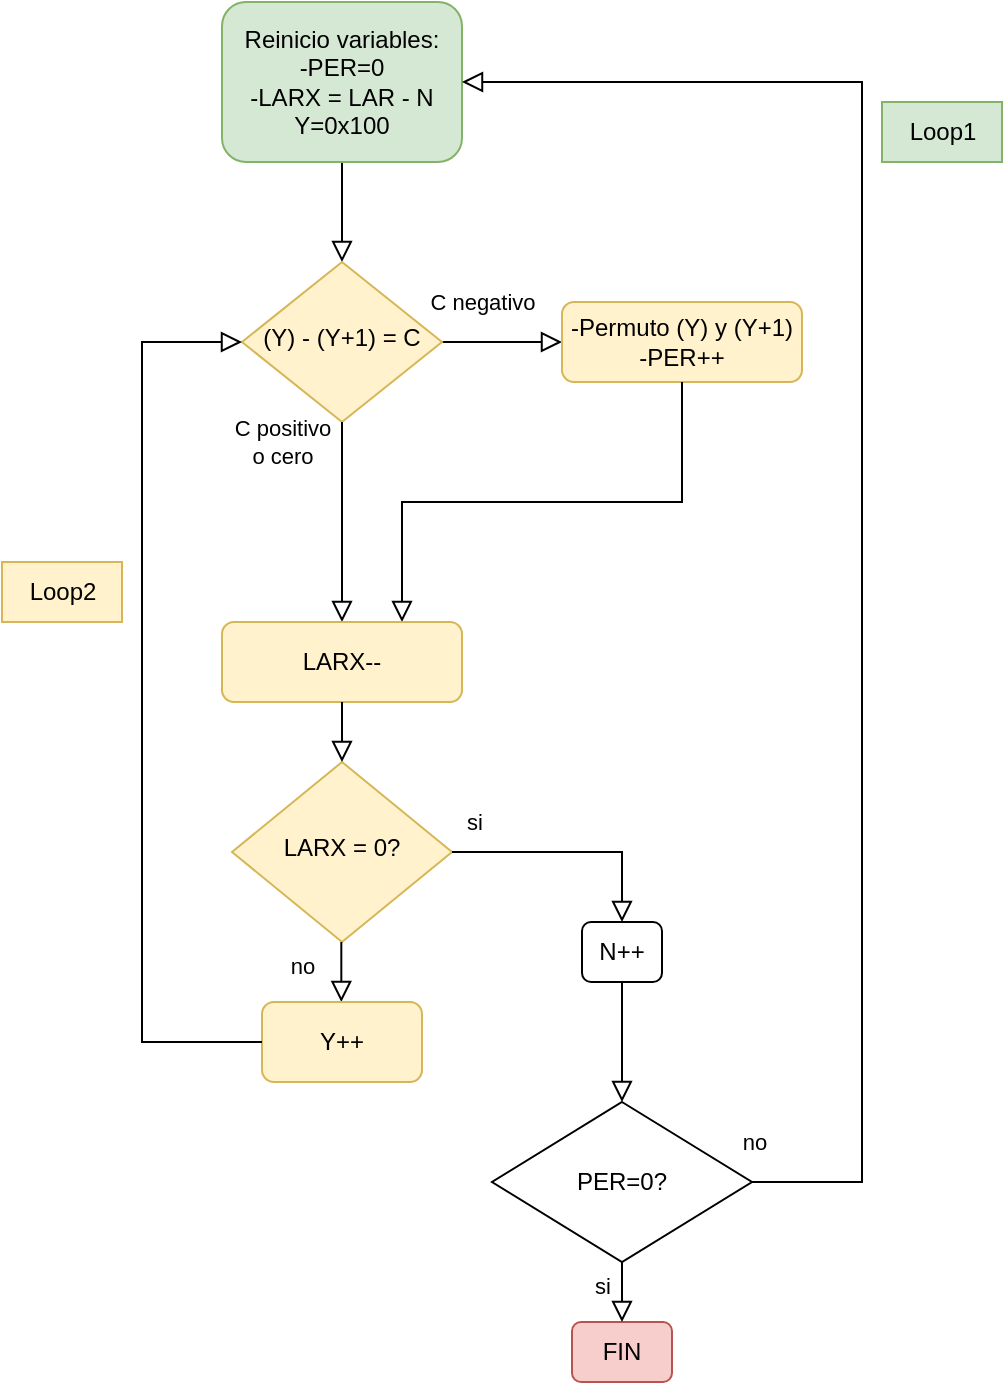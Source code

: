 <mxfile version="26.2.13">
  <diagram name="Página-1" id="adGkpcH6GIciYSW0v65J">
    <mxGraphModel dx="634" dy="361" grid="1" gridSize="10" guides="1" tooltips="1" connect="1" arrows="1" fold="1" page="1" pageScale="1" pageWidth="827" pageHeight="1169" math="0" shadow="0">
      <root>
        <mxCell id="0" />
        <mxCell id="1" parent="0" />
        <mxCell id="LTt832kXaYGWxu2MOY3Y-47" value="" style="rounded=0;html=1;jettySize=auto;orthogonalLoop=1;fontSize=11;endArrow=block;endFill=0;endSize=8;strokeWidth=1;shadow=0;labelBackgroundColor=none;edgeStyle=orthogonalEdgeStyle;" edge="1" parent="1" source="LTt832kXaYGWxu2MOY3Y-48" target="LTt832kXaYGWxu2MOY3Y-50">
          <mxGeometry relative="1" as="geometry" />
        </mxCell>
        <mxCell id="LTt832kXaYGWxu2MOY3Y-48" value="Reinicio variables:&lt;div&gt;-PER=0&lt;/div&gt;&lt;div&gt;-LARX = LAR - N&lt;/div&gt;&lt;div&gt;Y=0x100&lt;/div&gt;" style="rounded=1;whiteSpace=wrap;html=1;fontSize=12;glass=0;strokeWidth=1;shadow=0;fillColor=#d5e8d4;strokeColor=#82b366;" vertex="1" parent="1">
          <mxGeometry x="250" y="1050" width="120" height="80" as="geometry" />
        </mxCell>
        <mxCell id="LTt832kXaYGWxu2MOY3Y-49" value="C positivo&lt;div&gt;o cero&lt;/div&gt;" style="edgeStyle=orthogonalEdgeStyle;rounded=0;html=1;jettySize=auto;orthogonalLoop=1;fontSize=11;endArrow=block;endFill=0;endSize=8;strokeWidth=1;shadow=0;labelBackgroundColor=none;" edge="1" parent="1" source="LTt832kXaYGWxu2MOY3Y-50" target="LTt832kXaYGWxu2MOY3Y-51">
          <mxGeometry x="-1" y="-94" relative="1" as="geometry">
            <mxPoint x="-80" y="-44" as="offset" />
          </mxGeometry>
        </mxCell>
        <mxCell id="LTt832kXaYGWxu2MOY3Y-50" value="(Y) - (Y+1) = C" style="rhombus;whiteSpace=wrap;html=1;shadow=0;fontFamily=Helvetica;fontSize=12;align=center;strokeWidth=1;spacing=6;spacingTop=-4;fillColor=#fff2cc;strokeColor=#d6b656;" vertex="1" parent="1">
          <mxGeometry x="260" y="1180" width="100" height="80" as="geometry" />
        </mxCell>
        <mxCell id="LTt832kXaYGWxu2MOY3Y-51" value="-Permuto (Y) y (Y+1)&lt;div&gt;-PER++&lt;/div&gt;" style="rounded=1;whiteSpace=wrap;html=1;fontSize=12;glass=0;strokeWidth=1;shadow=0;fillColor=#fff2cc;strokeColor=#d6b656;" vertex="1" parent="1">
          <mxGeometry x="420" y="1200" width="120" height="40" as="geometry" />
        </mxCell>
        <mxCell id="LTt832kXaYGWxu2MOY3Y-52" value="C negativo" style="rounded=0;html=1;jettySize=auto;orthogonalLoop=1;fontSize=11;endArrow=block;endFill=0;endSize=8;strokeWidth=1;shadow=0;labelBackgroundColor=none;edgeStyle=orthogonalEdgeStyle;exitX=0.5;exitY=1;exitDx=0;exitDy=0;" edge="1" parent="1" source="LTt832kXaYGWxu2MOY3Y-50" target="LTt832kXaYGWxu2MOY3Y-54">
          <mxGeometry x="-1" y="92" relative="1" as="geometry">
            <mxPoint x="-22" y="-60" as="offset" />
            <mxPoint x="310" y="1380" as="sourcePoint" />
          </mxGeometry>
        </mxCell>
        <mxCell id="LTt832kXaYGWxu2MOY3Y-53" value="" style="edgeStyle=orthogonalEdgeStyle;rounded=0;html=1;jettySize=auto;orthogonalLoop=1;fontSize=11;endArrow=block;endFill=0;endSize=8;strokeWidth=1;shadow=0;labelBackgroundColor=none;exitX=0.5;exitY=1;exitDx=0;exitDy=0;entryX=0.75;entryY=0;entryDx=0;entryDy=0;" edge="1" parent="1" source="LTt832kXaYGWxu2MOY3Y-51" target="LTt832kXaYGWxu2MOY3Y-54">
          <mxGeometry y="10" relative="1" as="geometry">
            <mxPoint as="offset" />
            <mxPoint x="580.03" y="1360" as="sourcePoint" />
            <mxPoint x="480" y="1370" as="targetPoint" />
          </mxGeometry>
        </mxCell>
        <mxCell id="LTt832kXaYGWxu2MOY3Y-54" value="LARX--" style="rounded=1;whiteSpace=wrap;html=1;fontSize=12;glass=0;strokeWidth=1;shadow=0;fillColor=#fff2cc;strokeColor=#d6b656;" vertex="1" parent="1">
          <mxGeometry x="250" y="1360" width="120" height="40" as="geometry" />
        </mxCell>
        <mxCell id="LTt832kXaYGWxu2MOY3Y-55" value="LARX = 0?" style="rhombus;whiteSpace=wrap;html=1;shadow=0;fontFamily=Helvetica;fontSize=12;align=center;strokeWidth=1;spacing=6;spacingTop=-4;fillColor=#fff2cc;strokeColor=#d6b656;" vertex="1" parent="1">
          <mxGeometry x="255" y="1430" width="110" height="90" as="geometry" />
        </mxCell>
        <mxCell id="LTt832kXaYGWxu2MOY3Y-56" value="" style="rounded=0;html=1;jettySize=auto;orthogonalLoop=1;fontSize=11;endArrow=block;endFill=0;endSize=8;strokeWidth=1;shadow=0;labelBackgroundColor=none;edgeStyle=orthogonalEdgeStyle;exitX=0.5;exitY=1;exitDx=0;exitDy=0;entryX=0.5;entryY=0;entryDx=0;entryDy=0;" edge="1" parent="1" source="LTt832kXaYGWxu2MOY3Y-54" target="LTt832kXaYGWxu2MOY3Y-55">
          <mxGeometry x="-0.889" y="40" relative="1" as="geometry">
            <mxPoint as="offset" />
            <mxPoint x="420" y="1410" as="sourcePoint" />
            <mxPoint x="420" y="1510" as="targetPoint" />
          </mxGeometry>
        </mxCell>
        <mxCell id="LTt832kXaYGWxu2MOY3Y-57" value="" style="rounded=0;html=1;jettySize=auto;orthogonalLoop=1;fontSize=11;endArrow=block;endFill=0;endSize=8;strokeWidth=1;shadow=0;labelBackgroundColor=none;edgeStyle=orthogonalEdgeStyle;exitX=0.5;exitY=1;exitDx=0;exitDy=0;entryX=0.5;entryY=0;entryDx=0;entryDy=0;" edge="1" parent="1">
          <mxGeometry x="-0.889" y="40" relative="1" as="geometry">
            <mxPoint as="offset" />
            <mxPoint x="309.66" y="1520" as="sourcePoint" />
            <mxPoint x="309.66" y="1550" as="targetPoint" />
          </mxGeometry>
        </mxCell>
        <mxCell id="LTt832kXaYGWxu2MOY3Y-58" value="no" style="edgeLabel;html=1;align=center;verticalAlign=middle;resizable=0;points=[];" vertex="1" connectable="0" parent="LTt832kXaYGWxu2MOY3Y-57">
          <mxGeometry x="-0.243" relative="1" as="geometry">
            <mxPoint x="-20" as="offset" />
          </mxGeometry>
        </mxCell>
        <mxCell id="LTt832kXaYGWxu2MOY3Y-59" value="Y++" style="rounded=1;whiteSpace=wrap;html=1;fillColor=#fff2cc;strokeColor=#d6b656;" vertex="1" parent="1">
          <mxGeometry x="270" y="1550" width="80" height="40" as="geometry" />
        </mxCell>
        <mxCell id="LTt832kXaYGWxu2MOY3Y-60" value="" style="rounded=0;html=1;jettySize=auto;orthogonalLoop=1;fontSize=11;endArrow=block;endFill=0;endSize=8;strokeWidth=1;shadow=0;labelBackgroundColor=none;edgeStyle=orthogonalEdgeStyle;exitX=0;exitY=0.5;exitDx=0;exitDy=0;entryX=0;entryY=0.5;entryDx=0;entryDy=0;" edge="1" parent="1" source="LTt832kXaYGWxu2MOY3Y-59" target="LTt832kXaYGWxu2MOY3Y-50">
          <mxGeometry x="-0.889" y="40" relative="1" as="geometry">
            <mxPoint as="offset" />
            <mxPoint x="190" y="1530" as="sourcePoint" />
            <mxPoint x="190" y="1560" as="targetPoint" />
            <Array as="points">
              <mxPoint x="210" y="1570" />
              <mxPoint x="210" y="1220" />
            </Array>
          </mxGeometry>
        </mxCell>
        <mxCell id="LTt832kXaYGWxu2MOY3Y-61" value="N++" style="rounded=1;whiteSpace=wrap;html=1;" vertex="1" parent="1">
          <mxGeometry x="430" y="1510" width="40" height="30" as="geometry" />
        </mxCell>
        <mxCell id="LTt832kXaYGWxu2MOY3Y-62" value="" style="rounded=0;html=1;jettySize=auto;orthogonalLoop=1;fontSize=11;endArrow=block;endFill=0;endSize=8;strokeWidth=1;shadow=0;labelBackgroundColor=none;edgeStyle=orthogonalEdgeStyle;exitX=1;exitY=0.5;exitDx=0;exitDy=0;entryX=0.5;entryY=0;entryDx=0;entryDy=0;" edge="1" parent="1" source="LTt832kXaYGWxu2MOY3Y-55" target="LTt832kXaYGWxu2MOY3Y-61">
          <mxGeometry x="-0.889" y="40" relative="1" as="geometry">
            <mxPoint as="offset" />
            <mxPoint x="440" y="1450" as="sourcePoint" />
            <mxPoint x="440" y="1480" as="targetPoint" />
          </mxGeometry>
        </mxCell>
        <mxCell id="LTt832kXaYGWxu2MOY3Y-63" value="si" style="edgeLabel;html=1;align=center;verticalAlign=middle;resizable=0;points=[];" vertex="1" connectable="0" parent="LTt832kXaYGWxu2MOY3Y-62">
          <mxGeometry x="0.095" y="-2" relative="1" as="geometry">
            <mxPoint x="-55" y="-17" as="offset" />
          </mxGeometry>
        </mxCell>
        <mxCell id="LTt832kXaYGWxu2MOY3Y-64" value="PER=0?" style="rhombus;whiteSpace=wrap;html=1;" vertex="1" parent="1">
          <mxGeometry x="385" y="1600" width="130" height="80" as="geometry" />
        </mxCell>
        <mxCell id="LTt832kXaYGWxu2MOY3Y-65" value="" style="rounded=0;html=1;jettySize=auto;orthogonalLoop=1;fontSize=11;endArrow=block;endFill=0;endSize=8;strokeWidth=1;shadow=0;labelBackgroundColor=none;edgeStyle=orthogonalEdgeStyle;exitX=0.5;exitY=1;exitDx=0;exitDy=0;entryX=0.5;entryY=0;entryDx=0;entryDy=0;" edge="1" parent="1" source="LTt832kXaYGWxu2MOY3Y-61" target="LTt832kXaYGWxu2MOY3Y-64">
          <mxGeometry x="-0.889" y="40" relative="1" as="geometry">
            <mxPoint as="offset" />
            <mxPoint x="350" y="1620" as="sourcePoint" />
            <mxPoint x="350" y="1650" as="targetPoint" />
          </mxGeometry>
        </mxCell>
        <mxCell id="LTt832kXaYGWxu2MOY3Y-66" value="FIN" style="rounded=1;whiteSpace=wrap;html=1;fillColor=#f8cecc;strokeColor=#b85450;" vertex="1" parent="1">
          <mxGeometry x="425" y="1710" width="50" height="30" as="geometry" />
        </mxCell>
        <mxCell id="LTt832kXaYGWxu2MOY3Y-67" value="" style="rounded=0;html=1;jettySize=auto;orthogonalLoop=1;fontSize=11;endArrow=block;endFill=0;endSize=8;strokeWidth=1;shadow=0;labelBackgroundColor=none;edgeStyle=orthogonalEdgeStyle;exitX=0.5;exitY=1;exitDx=0;exitDy=0;entryX=0.5;entryY=0;entryDx=0;entryDy=0;" edge="1" parent="1" source="LTt832kXaYGWxu2MOY3Y-64" target="LTt832kXaYGWxu2MOY3Y-66">
          <mxGeometry x="-0.889" y="40" relative="1" as="geometry">
            <mxPoint as="offset" />
            <mxPoint x="365" y="1680" as="sourcePoint" />
            <mxPoint x="365" y="1710" as="targetPoint" />
          </mxGeometry>
        </mxCell>
        <mxCell id="LTt832kXaYGWxu2MOY3Y-68" value="si" style="edgeLabel;html=1;align=center;verticalAlign=middle;resizable=0;points=[];" vertex="1" connectable="0" parent="LTt832kXaYGWxu2MOY3Y-67">
          <mxGeometry x="-0.242" y="-3" relative="1" as="geometry">
            <mxPoint x="-7" as="offset" />
          </mxGeometry>
        </mxCell>
        <mxCell id="LTt832kXaYGWxu2MOY3Y-69" value="" style="rounded=0;html=1;jettySize=auto;orthogonalLoop=1;fontSize=11;endArrow=block;endFill=0;endSize=8;strokeWidth=1;shadow=0;labelBackgroundColor=none;edgeStyle=orthogonalEdgeStyle;exitX=1;exitY=0.5;exitDx=0;exitDy=0;entryX=1;entryY=0.5;entryDx=0;entryDy=0;" edge="1" parent="1" source="LTt832kXaYGWxu2MOY3Y-64" target="LTt832kXaYGWxu2MOY3Y-48">
          <mxGeometry x="-0.889" y="40" relative="1" as="geometry">
            <mxPoint as="offset" />
            <mxPoint x="570" y="1580" as="sourcePoint" />
            <mxPoint x="570" y="1610" as="targetPoint" />
            <Array as="points">
              <mxPoint x="570" y="1640" />
              <mxPoint x="570" y="1090" />
            </Array>
          </mxGeometry>
        </mxCell>
        <mxCell id="LTt832kXaYGWxu2MOY3Y-70" value="no" style="edgeLabel;html=1;align=center;verticalAlign=middle;resizable=0;points=[];" vertex="1" connectable="0" parent="LTt832kXaYGWxu2MOY3Y-69">
          <mxGeometry x="-0.921" y="2" relative="1" as="geometry">
            <mxPoint x="-31" y="-18" as="offset" />
          </mxGeometry>
        </mxCell>
        <mxCell id="LTt832kXaYGWxu2MOY3Y-71" value="Loop1" style="text;html=1;align=center;verticalAlign=middle;resizable=0;points=[];autosize=1;strokeColor=#82b366;fillColor=#d5e8d4;" vertex="1" parent="1">
          <mxGeometry x="580" y="1100" width="60" height="30" as="geometry" />
        </mxCell>
        <mxCell id="LTt832kXaYGWxu2MOY3Y-72" value="Loop2" style="text;html=1;align=center;verticalAlign=middle;resizable=0;points=[];autosize=1;strokeColor=#d6b656;fillColor=#fff2cc;" vertex="1" parent="1">
          <mxGeometry x="140" y="1330" width="60" height="30" as="geometry" />
        </mxCell>
      </root>
    </mxGraphModel>
  </diagram>
</mxfile>
